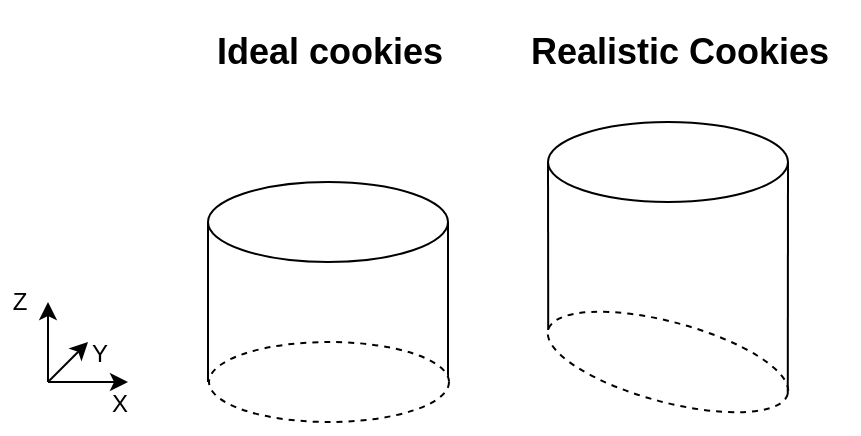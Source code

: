 <mxfile version="24.7.17">
  <diagram name="Page-1" id="daUTOpitAA9xNKbRMzox">
    <mxGraphModel dx="548" dy="284" grid="1" gridSize="10" guides="1" tooltips="1" connect="1" arrows="1" fold="1" page="1" pageScale="1" pageWidth="850" pageHeight="1100" math="0" shadow="0">
      <root>
        <mxCell id="0" />
        <mxCell id="1" parent="0" />
        <mxCell id="mjY_AQSOtzOXvfU3v-Sp-2" value="" style="ellipse;whiteSpace=wrap;html=1;" vertex="1" parent="1">
          <mxGeometry x="210" y="120" width="120" height="40" as="geometry" />
        </mxCell>
        <mxCell id="mjY_AQSOtzOXvfU3v-Sp-3" value="" style="endArrow=none;html=1;rounded=0;entryX=0;entryY=0.5;entryDx=0;entryDy=0;" edge="1" parent="1" target="mjY_AQSOtzOXvfU3v-Sp-2">
          <mxGeometry width="50" height="50" relative="1" as="geometry">
            <mxPoint x="210" y="220" as="sourcePoint" />
            <mxPoint x="430" y="190" as="targetPoint" />
          </mxGeometry>
        </mxCell>
        <mxCell id="mjY_AQSOtzOXvfU3v-Sp-6" value="" style="endArrow=none;html=1;rounded=0;entryX=1;entryY=0.5;entryDx=0;entryDy=0;exitX=1;exitY=0.5;exitDx=0;exitDy=0;" edge="1" parent="1" target="mjY_AQSOtzOXvfU3v-Sp-2">
          <mxGeometry width="50" height="50" relative="1" as="geometry">
            <mxPoint x="330" y="220" as="sourcePoint" />
            <mxPoint x="430" y="190" as="targetPoint" />
          </mxGeometry>
        </mxCell>
        <mxCell id="mjY_AQSOtzOXvfU3v-Sp-10" value="" style="ellipse;whiteSpace=wrap;html=1;dashed=1;" vertex="1" parent="1">
          <mxGeometry x="210.5" y="200" width="120" height="40" as="geometry" />
        </mxCell>
        <mxCell id="mjY_AQSOtzOXvfU3v-Sp-11" value="&lt;h2&gt;Ideal cookies&lt;/h2&gt;" style="text;html=1;align=center;verticalAlign=middle;whiteSpace=wrap;rounded=0;" vertex="1" parent="1">
          <mxGeometry x="185.5" y="40" width="170" height="30" as="geometry" />
        </mxCell>
        <mxCell id="mjY_AQSOtzOXvfU3v-Sp-15" value="" style="ellipse;whiteSpace=wrap;html=1;" vertex="1" parent="1">
          <mxGeometry x="380" y="90" width="120" height="40" as="geometry" />
        </mxCell>
        <mxCell id="mjY_AQSOtzOXvfU3v-Sp-16" value="" style="ellipse;whiteSpace=wrap;html=1;rotation=15;dashed=1;" vertex="1" parent="1">
          <mxGeometry x="378" y="190" width="124" height="40" as="geometry" />
        </mxCell>
        <mxCell id="mjY_AQSOtzOXvfU3v-Sp-17" value="" style="endArrow=none;html=1;rounded=0;entryX=0;entryY=0.5;entryDx=0;entryDy=0;exitX=0;exitY=0.5;exitDx=0;exitDy=0;" edge="1" parent="1" source="mjY_AQSOtzOXvfU3v-Sp-16" target="mjY_AQSOtzOXvfU3v-Sp-15">
          <mxGeometry width="50" height="50" relative="1" as="geometry">
            <mxPoint x="310" y="160" as="sourcePoint" />
            <mxPoint x="360" y="110" as="targetPoint" />
          </mxGeometry>
        </mxCell>
        <mxCell id="mjY_AQSOtzOXvfU3v-Sp-18" value="" style="endArrow=none;html=1;rounded=0;entryX=1;entryY=0.5;entryDx=0;entryDy=0;exitX=1;exitY=0.5;exitDx=0;exitDy=0;" edge="1" parent="1" source="mjY_AQSOtzOXvfU3v-Sp-16" target="mjY_AQSOtzOXvfU3v-Sp-15">
          <mxGeometry width="50" height="50" relative="1" as="geometry">
            <mxPoint x="310" y="160" as="sourcePoint" />
            <mxPoint x="360" y="110" as="targetPoint" />
          </mxGeometry>
        </mxCell>
        <mxCell id="mjY_AQSOtzOXvfU3v-Sp-19" value="&lt;h2&gt;Realistic Cookies&lt;/h2&gt;" style="text;html=1;align=center;verticalAlign=middle;whiteSpace=wrap;rounded=0;" vertex="1" parent="1">
          <mxGeometry x="355.5" y="40" width="180" height="30" as="geometry" />
        </mxCell>
        <mxCell id="mjY_AQSOtzOXvfU3v-Sp-21" value="" style="endArrow=classic;html=1;rounded=0;" edge="1" parent="1">
          <mxGeometry width="50" height="50" relative="1" as="geometry">
            <mxPoint x="130" y="220" as="sourcePoint" />
            <mxPoint x="130" y="180" as="targetPoint" />
          </mxGeometry>
        </mxCell>
        <mxCell id="mjY_AQSOtzOXvfU3v-Sp-22" value="" style="endArrow=classic;html=1;rounded=0;" edge="1" parent="1">
          <mxGeometry width="50" height="50" relative="1" as="geometry">
            <mxPoint x="130" y="220" as="sourcePoint" />
            <mxPoint x="170" y="220" as="targetPoint" />
          </mxGeometry>
        </mxCell>
        <mxCell id="mjY_AQSOtzOXvfU3v-Sp-23" value="" style="endArrow=classic;html=1;rounded=0;" edge="1" parent="1">
          <mxGeometry width="50" height="50" relative="1" as="geometry">
            <mxPoint x="130" y="220" as="sourcePoint" />
            <mxPoint x="150" y="200" as="targetPoint" />
          </mxGeometry>
        </mxCell>
        <mxCell id="mjY_AQSOtzOXvfU3v-Sp-24" value="Z" style="text;html=1;align=center;verticalAlign=middle;whiteSpace=wrap;rounded=0;" vertex="1" parent="1">
          <mxGeometry x="106" y="175" width="20" height="10" as="geometry" />
        </mxCell>
        <mxCell id="mjY_AQSOtzOXvfU3v-Sp-25" value="X" style="text;html=1;align=center;verticalAlign=middle;whiteSpace=wrap;rounded=0;" vertex="1" parent="1">
          <mxGeometry x="156" y="226" width="20" height="10" as="geometry" />
        </mxCell>
        <mxCell id="mjY_AQSOtzOXvfU3v-Sp-28" value="Y" style="text;html=1;align=center;verticalAlign=middle;whiteSpace=wrap;rounded=0;" vertex="1" parent="1">
          <mxGeometry x="146" y="201" width="20" height="10" as="geometry" />
        </mxCell>
      </root>
    </mxGraphModel>
  </diagram>
</mxfile>
